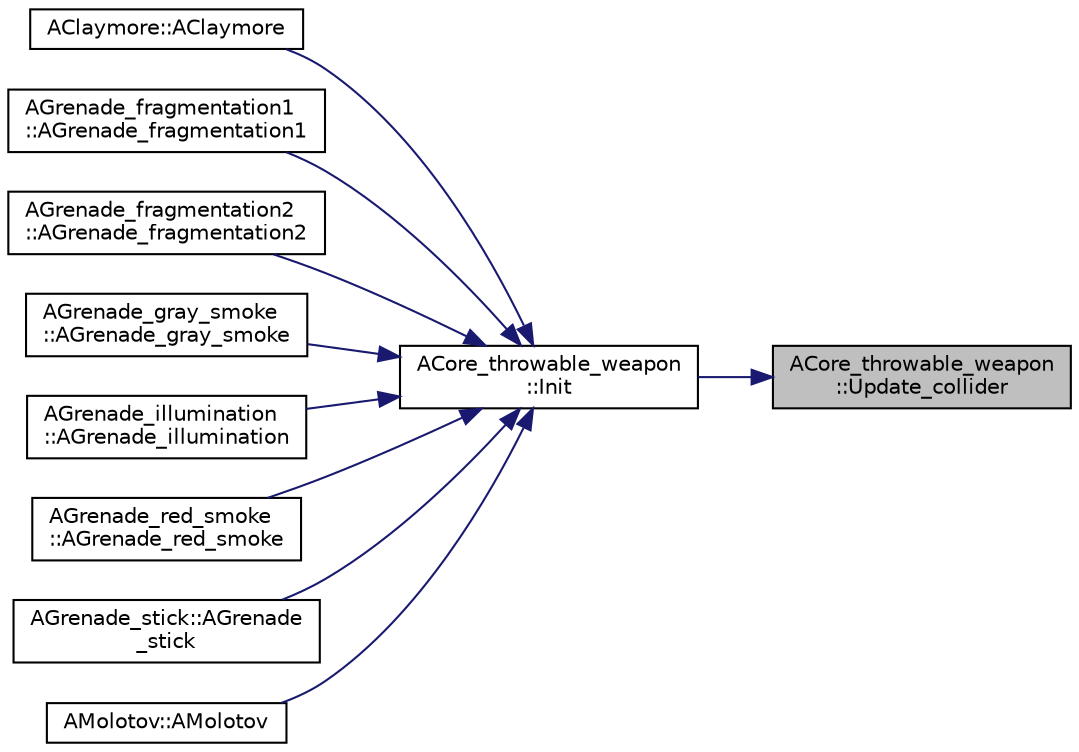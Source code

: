 digraph "ACore_throwable_weapon::Update_collider"
{
 // LATEX_PDF_SIZE
  edge [fontname="Helvetica",fontsize="10",labelfontname="Helvetica",labelfontsize="10"];
  node [fontname="Helvetica",fontsize="10",shape=record];
  rankdir="RL";
  Node1 [label="ACore_throwable_weapon\l::Update_collider",height=0.2,width=0.4,color="black", fillcolor="grey75", style="filled", fontcolor="black",tooltip="콜라이더 정보 갱신"];
  Node1 -> Node2 [dir="back",color="midnightblue",fontsize="10",style="solid",fontname="Helvetica"];
  Node2 [label="ACore_throwable_weapon\l::Init",height=0.2,width=0.4,color="black", fillcolor="white", style="filled",URL="$class_a_core__throwable__weapon.html#a832fc66745420499bc108914a056522d",tooltip="투척류 무기 초기화"];
  Node2 -> Node3 [dir="back",color="midnightblue",fontsize="10",style="solid",fontname="Helvetica"];
  Node3 [label="AClaymore::AClaymore",height=0.2,width=0.4,color="black", fillcolor="white", style="filled",URL="$class_a_claymore.html#a9b8c80084ef4403f32a0aecbdc12cb8e",tooltip=" "];
  Node2 -> Node4 [dir="back",color="midnightblue",fontsize="10",style="solid",fontname="Helvetica"];
  Node4 [label="AGrenade_fragmentation1\l::AGrenade_fragmentation1",height=0.2,width=0.4,color="black", fillcolor="white", style="filled",URL="$class_a_grenade__fragmentation1.html#ac6349d3b3c098898d608dd339f789185",tooltip=" "];
  Node2 -> Node5 [dir="back",color="midnightblue",fontsize="10",style="solid",fontname="Helvetica"];
  Node5 [label="AGrenade_fragmentation2\l::AGrenade_fragmentation2",height=0.2,width=0.4,color="black", fillcolor="white", style="filled",URL="$class_a_grenade__fragmentation2.html#ac4cd185d12c577774a2bccc84e5b1e4a",tooltip=" "];
  Node2 -> Node6 [dir="back",color="midnightblue",fontsize="10",style="solid",fontname="Helvetica"];
  Node6 [label="AGrenade_gray_smoke\l::AGrenade_gray_smoke",height=0.2,width=0.4,color="black", fillcolor="white", style="filled",URL="$class_a_grenade__gray__smoke.html#aa0f4f898d851285989878d23ad88f2e7",tooltip=" "];
  Node2 -> Node7 [dir="back",color="midnightblue",fontsize="10",style="solid",fontname="Helvetica"];
  Node7 [label="AGrenade_illumination\l::AGrenade_illumination",height=0.2,width=0.4,color="black", fillcolor="white", style="filled",URL="$class_a_grenade__illumination.html#a95589643aea6cebd464d872d100862df",tooltip=" "];
  Node2 -> Node8 [dir="back",color="midnightblue",fontsize="10",style="solid",fontname="Helvetica"];
  Node8 [label="AGrenade_red_smoke\l::AGrenade_red_smoke",height=0.2,width=0.4,color="black", fillcolor="white", style="filled",URL="$class_a_grenade__red__smoke.html#a74ebe5c96abb2eb0e5a257be7cc1ac0c",tooltip=" "];
  Node2 -> Node9 [dir="back",color="midnightblue",fontsize="10",style="solid",fontname="Helvetica"];
  Node9 [label="AGrenade_stick::AGrenade\l_stick",height=0.2,width=0.4,color="black", fillcolor="white", style="filled",URL="$class_a_grenade__stick.html#a0fb1ed562e895901686870e1f2e3c3dc",tooltip=" "];
  Node2 -> Node10 [dir="back",color="midnightblue",fontsize="10",style="solid",fontname="Helvetica"];
  Node10 [label="AMolotov::AMolotov",height=0.2,width=0.4,color="black", fillcolor="white", style="filled",URL="$class_a_molotov.html#af5068d1344ac5c57895a691a6b50a35a",tooltip=" "];
}
